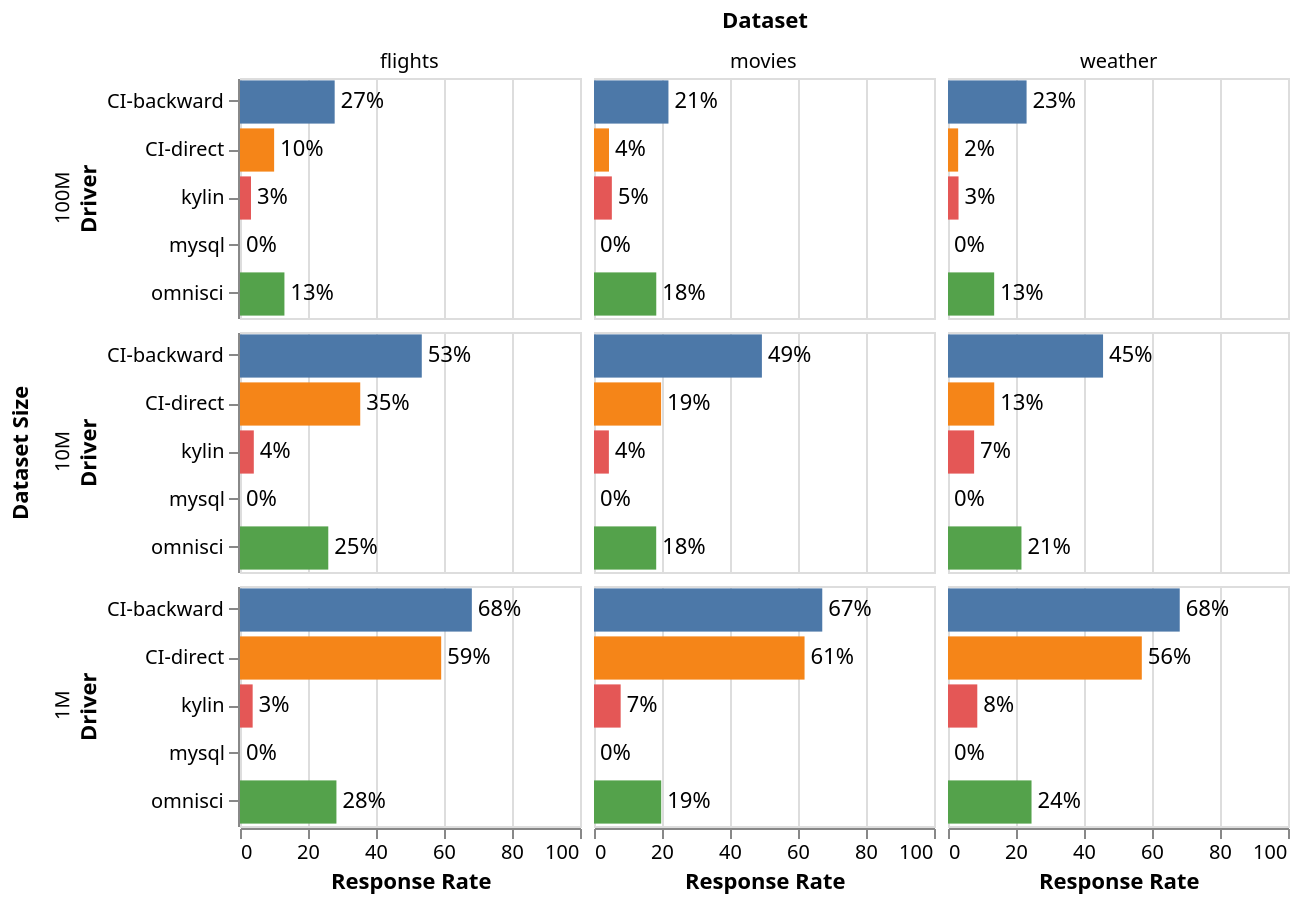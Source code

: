 {
  "$schema": "https://vega.github.io/schema/vega-lite/v4.json",
  "description": "A simple bar chart with embedded data.",
  "data": {
    "values": [
      {
        "dataset_size":"1M",
        "dataset":"flights",
        "driver":"CI-backward",
        "meanDuration":10.3990828538,
        "countAnswered":241401,
        "durationCiLower":10.3078371837,
        "durationCiUpper":10.490328524,
        "durationStd":22.8734423555,
        "countViolated":2717.0,
        "responseRate":0.681876357
      },
      {
        "dataset_size":"1M",
        "dataset":"flights",
        "driver":"CI-direct",
        "meanDuration":12.7634825117,
        "countAnswered":209883,
        "durationCiLower":12.6379931156,
        "durationCiUpper":12.8889719078,
        "durationStd":29.3322288889,
        "countViolated":2754.0,
        "responseRate":0.5917295166
      },
      {
        "dataset_size":"1M",
        "dataset":"flights",
        "driver":"kylin",
        "meanDuration":44.397160512,
        "countAnswered":13594,
        "durationCiLower":44.1148921884,
        "durationCiUpper":44.6794288356,
        "durationStd":16.7899349309,
        "countViolated":141.0,
        "responseRate":0.0372397261
      },
      {
        "dataset_size":"1M",
        "dataset":"flights",
        "driver":"mysql",
        "meanDuration":629.5919229866,
        "countAnswered":4259,
        "durationCiLower":622.8007641573,
        "durationCiUpper":636.3830818159,
        "durationStd":226.0612624968,
        "countViolated":4259.0,
        "responseRate":0.0
      },
      {
        "dataset_size":"1M",
        "dataset":"flights",
        "driver":"omnisci",
        "meanDuration":16.1814906426,
        "countAnswered":107135,
        "durationCiLower":15.9408205517,
        "durationCiUpper":16.4221607335,
        "durationStd":40.1915552002,
        "countViolated":1752.0,
        "responseRate":0.2836231026
      },
      {
        "dataset_size":"1M",
        "dataset":"movies",
        "driver":"CI-backward",
        "meanDuration":8.4421875982,
        "countAnswered":190876,
        "durationCiLower":8.2631908018,
        "durationCiUpper":8.6211843947,
        "durationStd":39.8997409554,
        "countViolated":2579.0,
        "responseRate":0.6713743248
      },
      {
        "dataset_size":"1M",
        "dataset":"movies",
        "driver":"CI-direct",
        "meanDuration":10.7039749428,
        "countAnswered":176556,
        "durationCiLower":10.5068533354,
        "durationCiUpper":10.9010965501,
        "durationStd":42.2595048319,
        "countViolated":2914.0,
        "responseRate":0.6192719608
      },
      {
        "dataset_size":"1M",
        "dataset":"movies",
        "driver":"kylin",
        "meanDuration":96.0473399834,
        "countAnswered":24060,
        "durationCiLower":91.513705359,
        "durationCiUpper":100.5809746077,
        "durationStd":358.7768296057,
        "countViolated":1649.0,
        "responseRate":0.0784262263
      },
      {
        "dataset_size":"1M",
        "dataset":"movies",
        "driver":"mysql",
        "meanDuration":523.6025552486,
        "countAnswered":2896,
        "durationCiLower":516.4939176145,
        "durationCiUpper":530.7111928828,
        "durationStd":195.0994091778,
        "countViolated":2896.0,
        "responseRate":0.0
      },
      {
        "dataset_size":"1M",
        "dataset":"movies",
        "driver":"omnisci",
        "meanDuration":16.8807647402,
        "countAnswered":61668,
        "durationCiLower":16.5333863433,
        "durationCiUpper":17.2281431372,
        "durationStd":44.0125086451,
        "countViolated":1191.0,
        "responseRate":0.1976857073
      },
      {
        "dataset_size":"1M",
        "dataset":"weather",
        "driver":"CI-backward",
        "meanDuration":7.3521983505,
        "countAnswered":354766,
        "durationCiLower":7.2759636321,
        "durationCiUpper":7.4284330688,
        "durationStd":23.1672360266,
        "countViolated":2412.0,
        "responseRate":0.6815740148
      },
      {
        "dataset_size":"1M",
        "dataset":"weather",
        "driver":"CI-direct",
        "meanDuration":10.2866326623,
        "countAnswered":298197,
        "durationCiLower":10.1357260128,
        "durationCiUpper":10.4375393118,
        "durationStd":42.0445934992,
        "countViolated":3529.0,
        "responseRate":0.5699894191
      },
      {
        "dataset_size":"1M",
        "dataset":"weather",
        "driver":"kylin",
        "meanDuration":62.482300224,
        "countAnswered":46865,
        "durationCiLower":61.3119754965,
        "durationCiUpper":63.6526249516,
        "durationStd":129.2621526718,
        "countViolated":2328.0,
        "responseRate":0.0861499001
      },
      {
        "dataset_size":"1M",
        "dataset":"weather",
        "driver":"mysql",
        "meanDuration":655.6036928017,
        "countAnswered":3737,
        "durationCiLower":648.996048826,
        "durationCiUpper":662.2113367774,
        "durationStd":206.0247381699,
        "countViolated":3737.0,
        "responseRate":0.0
      },
      {
        "dataset_size":"1M",
        "dataset":"weather",
        "driver":"omnisci",
        "meanDuration":16.9662427297,
        "countAnswered":128950,
        "durationCiLower":16.740861966,
        "durationCiUpper":17.1916234935,
        "durationStd":41.2928969176,
        "countViolated":1941.0,
        "responseRate":0.2456530233
      },
      {
        "dataset_size":"10M",
        "dataset":"flights",
        "driver":"CI-backward",
        "meanDuration":18.2181170437,
        "countAnswered":195363,
        "durationCiLower":17.9382113958,
        "durationCiUpper":18.4980226915,
        "durationStd":63.1221870456,
        "countViolated":8218.0,
        "responseRate":0.5346373711
      },
      {
        "dataset_size":"10M",
        "dataset":"flights",
        "driver":"CI-direct",
        "meanDuration":29.9453139094,
        "countAnswered":133032,
        "durationCiLower":29.5313094657,
        "durationCiUpper":30.3593183532,
        "durationStd":77.042615912,
        "countViolated":9246.0,
        "responseRate":0.3536338704
      },
      {
        "dataset_size":"10M",
        "dataset":"flights",
        "driver":"kylin",
        "meanDuration":241.197007617,
        "countAnswered":18380,
        "durationCiLower":224.1099586643,
        "durationCiUpper":258.2840565697,
        "durationStd":1181.8520814536,
        "countViolated":2907.0,
        "responseRate":0.040587686
      },
      {
        "dataset_size":"10M",
        "dataset":"flights",
        "driver":"mysql",
        "meanDuration":7714.3632887189,
        "countAnswered":523,
        "durationCiLower":7518.81630586,
        "durationCiUpper":7909.9102715778,
        "durationStd":2276.3851473406,
        "countViolated":523.0,
        "responseRate":0.0
      },
      {
        "dataset_size":"10M",
        "dataset":"flights",
        "driver":"omnisci",
        "meanDuration":19.2105079402,
        "countAnswered":94519,
        "durationCiLower":18.9354006112,
        "durationCiUpper":19.4856152692,
        "durationStd":43.1527092358,
        "countViolated":1493.0,
        "responseRate":0.2596511599
      },
      {
        "dataset_size":"10M",
        "dataset":"movies",
        "driver":"CI-backward",
        "meanDuration":19.0721177444,
        "countAnswered":142614,
        "durationCiLower":18.1080813511,
        "durationCiUpper":20.0361541377,
        "durationStd":185.7473954679,
        "countViolated":3129.0,
        "responseRate":0.493815141
      },
      {
        "dataset_size":"10M",
        "dataset":"movies",
        "driver":"CI-direct",
        "meanDuration":34.88780118,
        "countAnswered":60678,
        "durationCiLower":33.8711581357,
        "durationCiUpper":35.9044442243,
        "durationStd":127.7695508716,
        "countViolated":3293.0,
        "responseRate":0.1973838089
      },
      {
        "dataset_size":"10M",
        "dataset":"movies",
        "driver":"kylin",
        "meanDuration":121.5639602804,
        "countAnswered":13696,
        "durationCiLower":99.7284108037,
        "durationCiUpper":143.399509757,
        "durationStd":1303.6905670281,
        "countViolated":907.0,
        "responseRate":0.0437510477
      },
      {
        "dataset_size":"10M",
        "dataset":"movies",
        "driver":"mysql",
        "meanDuration":8490.5659574468,
        "countAnswered":235,
        "durationCiLower":8224.8764390203,
        "durationCiUpper":8756.2554758733,
        "durationStd":2067.3226210123,
        "countViolated":235.0,
        "responseRate":0.0
      },
      {
        "dataset_size":"10M",
        "dataset":"movies",
        "driver":"omnisci",
        "meanDuration":18.6843501326,
        "countAnswered":54288,
        "durationCiLower":18.3224511045,
        "durationCiUpper":19.0462491607,
        "durationStd":43.0211052804,
        "countViolated":818.0,
        "responseRate":0.1829597947
      },
      {
        "dataset_size":"10M",
        "dataset":"weather",
        "driver":"CI-backward",
        "meanDuration":13.5488722113,
        "countAnswered":243840,
        "durationCiLower":13.2369552009,
        "durationCiUpper":13.8607892216,
        "durationStd":78.5852949738,
        "countViolated":6576.0,
        "responseRate":0.4560418861
      },
      {
        "dataset_size":"10M",
        "dataset":"weather",
        "driver":"CI-direct",
        "meanDuration":39.5373272474,
        "countAnswered":78870,
        "durationCiLower":38.8434460758,
        "durationCiUpper":40.2312084189,
        "durationStd":99.4228635721,
        "countViolated":6793.0,
        "responseRate":0.1359779196
      },
      {
        "dataset_size":"10M",
        "dataset":"weather",
        "driver":"kylin",
        "meanDuration":59.3021829959,
        "countAnswered":40449,
        "durationCiLower":54.5560548115,
        "durationCiUpper":64.0483111802,
        "durationStd":487.0037116345,
        "countViolated":706.0,
        "responseRate":0.076813653
      },
      {
        "dataset_size":"10M",
        "dataset":"weather",
        "driver":"mysql",
        "meanDuration":7843.2297551789,
        "countAnswered":531,
        "durationCiLower":7657.3589068418,
        "durationCiUpper":8029.1006035161,
        "durationStd":2180.3065268183,
        "countViolated":531.0,
        "responseRate":0.0
      },
      {
        "dataset_size":"10M",
        "dataset":"weather",
        "driver":"omnisci",
        "meanDuration":19.3729277633,
        "countAnswered":113585,
        "durationCiLower":18.9064153804,
        "durationCiUpper":19.8394401463,
        "durationStd":80.217837143,
        "countViolated":1734.0,
        "responseRate":0.2160378415
      },
      {
        "dataset_size":"100M",
        "dataset":"flights",
        "driver":"CI-backward",
        "meanDuration":37.1612897193,
        "countAnswered":106938,
        "durationCiLower":36.3709211206,
        "durationCiUpper":37.9516583179,
        "durationStd":131.8689959628,
        "countViolated":8747.0,
        "responseRate":0.2784485986
      },
      {
        "dataset_size":"100M",
        "dataset":"flights",
        "driver":"CI-direct",
        "meanDuration":65.2099153624,
        "countAnswered":42298,
        "durationCiLower":64.1278997659,
        "durationCiUpper":66.2919309589,
        "durationStd":113.5358245617,
        "countViolated":6824.0,
        "responseRate":0.1003962189
      },
      {
        "dataset_size":"100M",
        "dataset":"flights",
        "driver":"kylin",
        "meanDuration":270.9392225123,
        "countAnswered":13788,
        "durationCiLower":234.6430041302,
        "durationCiUpper":307.2354408945,
        "durationStd":2174.3316979833,
        "countViolated":1078.0,
        "responseRate":0.0323160515
      },
      {
        "dataset_size":"100M",
        "dataset":"flights",
        "driver":"mysql",
        "meanDuration":559631.52,
        "countAnswered":25,
        "durationCiLower":504794.6653065046,
        "durationCiUpper":614468.3746934953,
        "durationStd":132847.7467667781,
        "countViolated":25.0,
        "responseRate":0.0
      },
      {
        "dataset_size":"100M",
        "dataset":"flights",
        "driver":"omnisci",
        "meanDuration":36.6124348175,
        "countAnswered":49860,
        "durationCiLower":35.9187500013,
        "durationCiUpper":37.3061196336,
        "durationStd":79.0277635157,
        "countViolated":2078.0,
        "responseRate":0.1306879566
      },
      {
        "dataset_size":"100M",
        "dataset":"movies",
        "driver":"CI-backward",
        "meanDuration":21.3222756803,
        "countAnswered":65264,
        "durationCiLower":20.4819443571,
        "durationCiUpper":22.1626070035,
        "durationStd":109.5295366818,
        "countViolated":1846.0,
        "responseRate":0.2189764892
      },
      {
        "dataset_size":"100M",
        "dataset":"movies",
        "driver":"CI-direct",
        "meanDuration":109.4266878981,
        "countAnswered":15700,
        "durationCiLower":104.5500677244,
        "durationCiUpper":114.3033080718,
        "durationStd":311.7361600881,
        "countViolated":2071.0,
        "responseRate":0.0441312182
      },
      {
        "dataset_size":"100M",
        "dataset":"movies",
        "driver":"kylin",
        "meanDuration":86.1442671281,
        "countAnswered":15603,
        "durationCiLower":69.4161378188,
        "durationCiUpper":102.8723964375,
        "durationStd":1066.0305417891,
        "countViolated":610.0,
        "responseRate":0.0524817978
      },
      {
        "dataset_size":"100M",
        "dataset":"movies",
        "driver":"mysql",
        "meanDuration":467182.8235294117,
        "countAnswered":17,
        "durationCiLower":390400.0218319589,
        "durationCiUpper":543965.6252268646,
        "durationStd":149338.5585411698,
        "countViolated":17.0,
        "responseRate":0.0
      },
      {
        "dataset_size":"100M",
        "dataset":"movies",
        "driver":"omnisci",
        "meanDuration":17.6804732691,
        "countAnswered":57050,
        "durationCiLower":17.427749755,
        "durationCiUpper":17.9331967831,
        "durationStd":30.7975501366,
        "countViolated":1001.0,
        "responseRate":0.1831427264
      },
      {
        "dataset_size":"100M",
        "dataset":"weather",
        "driver":"CI-backward",
        "meanDuration":28.6178936138,
        "countAnswered":124659,
        "durationCiLower":27.0976004839,
        "durationCiUpper":30.1381867437,
        "durationStd":273.8651965038,
        "countViolated":3414.0,
        "responseRate":0.2311268782
      },
      {
        "dataset_size":"100M",
        "dataset":"weather",
        "driver":"CI-direct",
        "meanDuration":130.2828090408,
        "countAnswered":19423,
        "durationCiLower":126.4767882666,
        "durationCiUpper":134.0888298151,
        "durationStd":270.616425203,
        "countViolated":3119.0,
        "responseRate":0.0298381813
      },
      {
        "dataset_size":"100M",
        "dataset":"weather",
        "driver":"kylin",
        "meanDuration":80.5452961672,
        "countAnswered":16646,
        "durationCiLower":74.2562297446,
        "durationCiUpper":86.8343625898,
        "durationStd":413.962931991,
        "countViolated":611.0,
        "responseRate":0.0309899986
      },
      {
        "dataset_size":"100M",
        "dataset":"weather",
        "driver":"mysql",
        "meanDuration":564659.8285714285,
        "countAnswered":35,
        "durationCiLower":518109.6167331958,
        "durationCiUpper":611210.0404096612,
        "durationStd":135512.614694002,
        "countViolated":35.0,
        "responseRate":0.0
      },
      {
        "dataset_size":"100M",
        "dataset":"weather",
        "driver":"omnisci",
        "meanDuration":31.7236207014,
        "countAnswered":73135,
        "durationCiLower":31.2396838798,
        "durationCiUpper":32.2075575231,
        "durationStd":66.7722517467,
        "countViolated":2329.0,
        "responseRate":0.1357992489
      }
    ]
  },
  "transform": [
    {"calculate": "datum.responseRate*100", "as": "respRate"},
    {"calculate": "floor(datum.respRate)+ '%'", "as": "respRateNice"},
    {"calculate": "clamp(datum.respRate,0,70)", "as": "respRateTextPos"}
  ],
  "facet": {
    "row": {
      "field": "dataset_size",
      "type": "ordinal",
      "title": "Dataset Size",
      "header": {"labelPadding": 2, "titlePadding": 0}
    },
    "column": {
      "field": "dataset",
      "type": "nominal",
      "title": "Dataset",
      "header": {
        "labelPadding": 2,
        "titlePadding": 0
      }
    }
  },
  "config": {"facet": {"spacing": 5}},
  "spec": {
    "height": 120,
    "width": 170,
    "layer": [
      {
        "mark": {"type": "bar", "clip": true},
        "encoding": {
          "y": {"field": "driver", "type": "nominal", "title": "Driver"},
          "x": {
            "field": "respRate",
            "type": "quantitative",
            "scale": {"domain": [0, 100]},
            "title": "Response Rate"
          },
          "color": {
            "field": "driver",
            "type": "nominal",
            "title": "Driver",
            "legend": null
          }
        }
      },
      {
        "mark": {
          "type": "text",
          "align": "left",
          "baseline": "middle",
          "clip": true,
          "dx": 3
        },
        "encoding": {
          "text": {"field": "respRateNice", "type": "nominal"},
          "y": {"field": "driver", "type": "nominal", "title": "Driver"},
          "x": {"field": "respRateTextPos", "type": "quantitative"}
        }
      }
    ]
  }
}